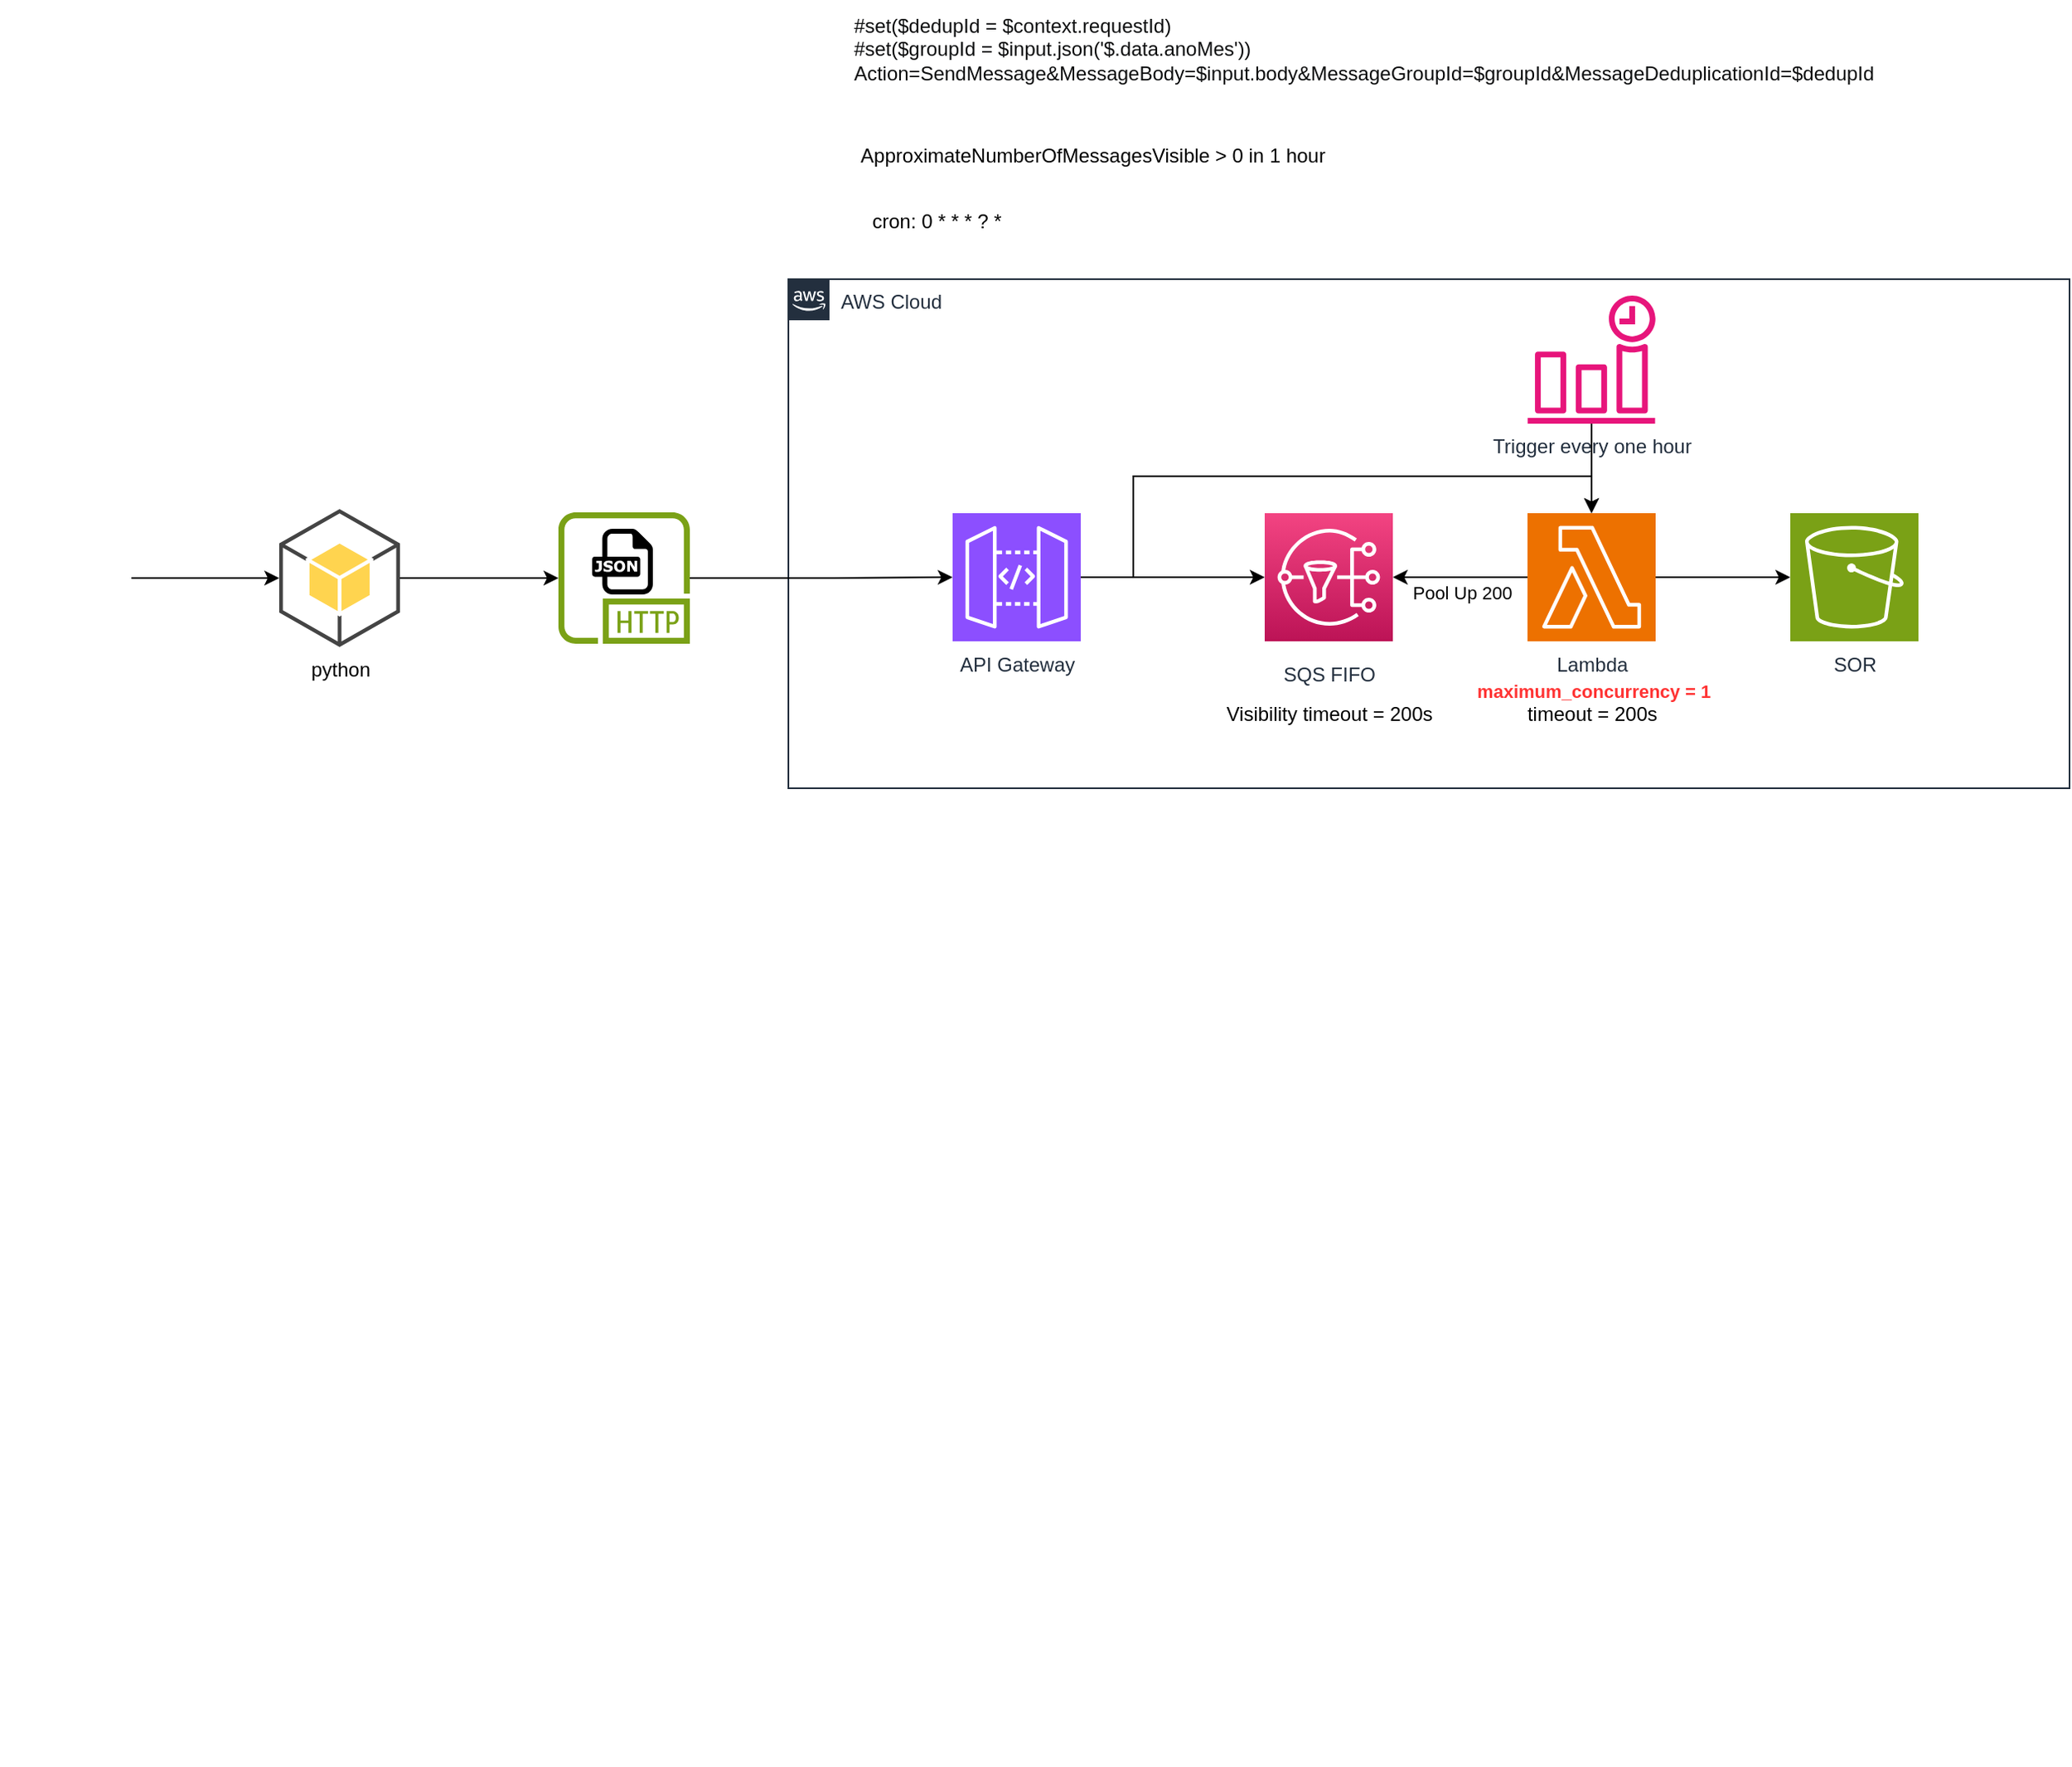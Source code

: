 <mxfile version="24.4.13" type="device">
  <diagram id="Ht1M8jgEwFfnCIfOTk4-" name="Page-1">
    <mxGraphModel dx="2128" dy="1015" grid="1" gridSize="10" guides="1" tooltips="1" connect="1" arrows="1" fold="1" page="0" pageScale="1" pageWidth="1169" pageHeight="827" math="0" shadow="0">
      <root>
        <mxCell id="0" />
        <mxCell id="1" parent="0" />
        <mxCell id="UEzPUAAOIrF-is8g5C7q-205" value="AWS Cloud" style="points=[[0,0],[0.25,0],[0.5,0],[0.75,0],[1,0],[1,0.25],[1,0.5],[1,0.75],[1,1],[0.75,1],[0.5,1],[0.25,1],[0,1],[0,0.75],[0,0.5],[0,0.25]];outlineConnect=0;gradientColor=none;html=1;whiteSpace=wrap;fontSize=12;fontStyle=0;shape=mxgraph.aws4.group;grIcon=mxgraph.aws4.group_aws_cloud_alt;strokeColor=#232F3E;fillColor=none;verticalAlign=top;align=left;spacingLeft=30;fontColor=#232F3E;dashed=0;labelBackgroundColor=#ffffff;container=1;pointerEvents=0;collapsible=0;recursiveResize=0;" parent="1" vertex="1">
          <mxGeometry x="150" y="60" width="780" height="310" as="geometry" />
        </mxCell>
        <mxCell id="UEzPUAAOIrF-is8g5C7q-214" value="SQS FIFO" style="outlineConnect=0;fontColor=#232F3E;gradientColor=#F34482;gradientDirection=north;fillColor=#BC1356;strokeColor=#ffffff;dashed=0;verticalLabelPosition=bottom;verticalAlign=top;align=center;html=1;fontSize=12;fontStyle=0;aspect=fixed;shape=mxgraph.aws4.resourceIcon;resIcon=mxgraph.aws4.sns;labelBackgroundColor=#ffffff;spacingTop=6;" parent="UEzPUAAOIrF-is8g5C7q-205" vertex="1">
          <mxGeometry x="290.0" y="142.5" width="78" height="78" as="geometry" />
        </mxCell>
        <mxCell id="ZQzr-UDHD2PPGD_Y7phv-9" value="" style="edgeStyle=orthogonalEdgeStyle;rounded=0;orthogonalLoop=1;jettySize=auto;html=1;" edge="1" parent="UEzPUAAOIrF-is8g5C7q-205" source="ZQzr-UDHD2PPGD_Y7phv-1" target="ZQzr-UDHD2PPGD_Y7phv-2">
          <mxGeometry relative="1" as="geometry" />
        </mxCell>
        <mxCell id="ZQzr-UDHD2PPGD_Y7phv-1" value="Trigger every one hour" style="sketch=0;outlineConnect=0;fontColor=#232F3E;gradientColor=none;fillColor=#E7157B;strokeColor=none;dashed=0;verticalLabelPosition=bottom;verticalAlign=top;align=center;html=1;fontSize=12;fontStyle=0;aspect=fixed;pointerEvents=1;shape=mxgraph.aws4.event_time_based;" vertex="1" parent="UEzPUAAOIrF-is8g5C7q-205">
          <mxGeometry x="450" y="10" width="78" height="78" as="geometry" />
        </mxCell>
        <mxCell id="ZQzr-UDHD2PPGD_Y7phv-4" style="edgeStyle=orthogonalEdgeStyle;rounded=0;orthogonalLoop=1;jettySize=auto;html=1;" edge="1" parent="UEzPUAAOIrF-is8g5C7q-205" source="ZQzr-UDHD2PPGD_Y7phv-2" target="UEzPUAAOIrF-is8g5C7q-214">
          <mxGeometry relative="1" as="geometry" />
        </mxCell>
        <mxCell id="ZQzr-UDHD2PPGD_Y7phv-25" value="&lt;b&gt;&lt;font color=&quot;#ff3333&quot;&gt;maximum_concurrency = 1&lt;/font&gt;&lt;/b&gt;" style="edgeLabel;html=1;align=center;verticalAlign=middle;resizable=0;points=[];" vertex="1" connectable="0" parent="ZQzr-UDHD2PPGD_Y7phv-4">
          <mxGeometry x="-0.244" y="3" relative="1" as="geometry">
            <mxPoint x="71" y="66" as="offset" />
          </mxGeometry>
        </mxCell>
        <mxCell id="ZQzr-UDHD2PPGD_Y7phv-32" value="Pool Up 200" style="edgeLabel;html=1;align=center;verticalAlign=middle;resizable=0;points=[];" vertex="1" connectable="0" parent="ZQzr-UDHD2PPGD_Y7phv-4">
          <mxGeometry x="-0.268" y="3" relative="1" as="geometry">
            <mxPoint x="-10" y="6" as="offset" />
          </mxGeometry>
        </mxCell>
        <mxCell id="ZQzr-UDHD2PPGD_Y7phv-2" value="Lambda" style="sketch=0;points=[[0,0,0],[0.25,0,0],[0.5,0,0],[0.75,0,0],[1,0,0],[0,1,0],[0.25,1,0],[0.5,1,0],[0.75,1,0],[1,1,0],[0,0.25,0],[0,0.5,0],[0,0.75,0],[1,0.25,0],[1,0.5,0],[1,0.75,0]];outlineConnect=0;fontColor=#232F3E;fillColor=#ED7100;strokeColor=#ffffff;dashed=0;verticalLabelPosition=bottom;verticalAlign=top;align=center;html=1;fontSize=12;fontStyle=0;aspect=fixed;shape=mxgraph.aws4.resourceIcon;resIcon=mxgraph.aws4.lambda;" vertex="1" parent="UEzPUAAOIrF-is8g5C7q-205">
          <mxGeometry x="450" y="142.5" width="78" height="78" as="geometry" />
        </mxCell>
        <mxCell id="ZQzr-UDHD2PPGD_Y7phv-5" value="SOR" style="sketch=0;points=[[0,0,0],[0.25,0,0],[0.5,0,0],[0.75,0,0],[1,0,0],[0,1,0],[0.25,1,0],[0.5,1,0],[0.75,1,0],[1,1,0],[0,0.25,0],[0,0.5,0],[0,0.75,0],[1,0.25,0],[1,0.5,0],[1,0.75,0]];outlineConnect=0;fontColor=#232F3E;fillColor=#7AA116;strokeColor=#ffffff;dashed=0;verticalLabelPosition=bottom;verticalAlign=top;align=center;html=1;fontSize=12;fontStyle=0;aspect=fixed;shape=mxgraph.aws4.resourceIcon;resIcon=mxgraph.aws4.s3;" vertex="1" parent="UEzPUAAOIrF-is8g5C7q-205">
          <mxGeometry x="610" y="142.5" width="78" height="78" as="geometry" />
        </mxCell>
        <mxCell id="ZQzr-UDHD2PPGD_Y7phv-6" style="edgeStyle=orthogonalEdgeStyle;rounded=0;orthogonalLoop=1;jettySize=auto;html=1;entryX=0;entryY=0.5;entryDx=0;entryDy=0;entryPerimeter=0;" edge="1" parent="UEzPUAAOIrF-is8g5C7q-205" source="ZQzr-UDHD2PPGD_Y7phv-2" target="ZQzr-UDHD2PPGD_Y7phv-5">
          <mxGeometry relative="1" as="geometry" />
        </mxCell>
        <mxCell id="ZQzr-UDHD2PPGD_Y7phv-10" style="edgeStyle=orthogonalEdgeStyle;rounded=0;orthogonalLoop=1;jettySize=auto;html=1;" edge="1" parent="UEzPUAAOIrF-is8g5C7q-205" source="ZQzr-UDHD2PPGD_Y7phv-8" target="UEzPUAAOIrF-is8g5C7q-214">
          <mxGeometry relative="1" as="geometry" />
        </mxCell>
        <mxCell id="ZQzr-UDHD2PPGD_Y7phv-8" value="API Gateway" style="sketch=0;points=[[0,0,0],[0.25,0,0],[0.5,0,0],[0.75,0,0],[1,0,0],[0,1,0],[0.25,1,0],[0.5,1,0],[0.75,1,0],[1,1,0],[0,0.25,0],[0,0.5,0],[0,0.75,0],[1,0.25,0],[1,0.5,0],[1,0.75,0]];outlineConnect=0;fontColor=#232F3E;fillColor=#8C4FFF;strokeColor=#ffffff;dashed=0;verticalLabelPosition=bottom;verticalAlign=top;align=center;html=1;fontSize=12;fontStyle=0;aspect=fixed;shape=mxgraph.aws4.resourceIcon;resIcon=mxgraph.aws4.api_gateway;" vertex="1" parent="UEzPUAAOIrF-is8g5C7q-205">
          <mxGeometry x="100" y="142.5" width="78" height="78" as="geometry" />
        </mxCell>
        <mxCell id="ZQzr-UDHD2PPGD_Y7phv-33" value="Visibility timeout = 200s" style="text;html=1;align=center;verticalAlign=middle;resizable=0;points=[];autosize=1;strokeColor=none;fillColor=none;" vertex="1" parent="UEzPUAAOIrF-is8g5C7q-205">
          <mxGeometry x="254" y="250" width="150" height="30" as="geometry" />
        </mxCell>
        <mxCell id="ZQzr-UDHD2PPGD_Y7phv-34" value="timeout = 200s" style="text;html=1;align=center;verticalAlign=middle;resizable=0;points=[];autosize=1;strokeColor=none;fillColor=none;" vertex="1" parent="UEzPUAAOIrF-is8g5C7q-205">
          <mxGeometry x="439" y="250" width="100" height="30" as="geometry" />
        </mxCell>
        <mxCell id="ZQzr-UDHD2PPGD_Y7phv-38" style="edgeStyle=orthogonalEdgeStyle;rounded=0;orthogonalLoop=1;jettySize=auto;html=1;entryX=0.5;entryY=0;entryDx=0;entryDy=0;entryPerimeter=0;" edge="1" parent="UEzPUAAOIrF-is8g5C7q-205" source="ZQzr-UDHD2PPGD_Y7phv-8" target="ZQzr-UDHD2PPGD_Y7phv-2">
          <mxGeometry relative="1" as="geometry">
            <Array as="points">
              <mxPoint x="210" y="182" />
              <mxPoint x="210" y="120" />
              <mxPoint x="489" y="120" />
            </Array>
          </mxGeometry>
        </mxCell>
        <mxCell id="ZQzr-UDHD2PPGD_Y7phv-13" style="edgeStyle=orthogonalEdgeStyle;rounded=0;orthogonalLoop=1;jettySize=auto;html=1;" edge="1" parent="1" source="ZQzr-UDHD2PPGD_Y7phv-11" target="ZQzr-UDHD2PPGD_Y7phv-8">
          <mxGeometry relative="1" as="geometry" />
        </mxCell>
        <mxCell id="ZQzr-UDHD2PPGD_Y7phv-14" value="" style="group" vertex="1" connectable="0" parent="1">
          <mxGeometry x="10" y="202" width="80" height="80" as="geometry" />
        </mxCell>
        <mxCell id="ZQzr-UDHD2PPGD_Y7phv-11" value="" style="sketch=0;outlineConnect=0;fontColor=#232F3E;gradientColor=none;fillColor=#7AA116;strokeColor=none;dashed=0;verticalLabelPosition=bottom;verticalAlign=top;align=center;html=1;fontSize=12;fontStyle=0;aspect=fixed;pointerEvents=1;shape=mxgraph.aws4.http_protocol;" vertex="1" parent="ZQzr-UDHD2PPGD_Y7phv-14">
          <mxGeometry width="80" height="80" as="geometry" />
        </mxCell>
        <mxCell id="ZQzr-UDHD2PPGD_Y7phv-12" value="" style="dashed=0;outlineConnect=0;html=1;align=center;labelPosition=center;verticalLabelPosition=bottom;verticalAlign=top;shape=mxgraph.weblogos.json" vertex="1" parent="ZQzr-UDHD2PPGD_Y7phv-14">
          <mxGeometry x="20.53" y="10" width="36.94" height="40" as="geometry" />
        </mxCell>
        <mxCell id="ZQzr-UDHD2PPGD_Y7phv-20" style="edgeStyle=orthogonalEdgeStyle;rounded=0;orthogonalLoop=1;jettySize=auto;html=1;" edge="1" parent="1" source="ZQzr-UDHD2PPGD_Y7phv-17" target="ZQzr-UDHD2PPGD_Y7phv-19">
          <mxGeometry relative="1" as="geometry" />
        </mxCell>
        <mxCell id="ZQzr-UDHD2PPGD_Y7phv-17" value="" style="shape=image;html=1;verticalAlign=top;verticalLabelPosition=bottom;labelBackgroundColor=#ffffff;imageAspect=0;aspect=fixed;image=https://cdn0.iconfinder.com/data/icons/phosphor-fill-vol-3/256/microsoft-excel-logo-fill-128.png" vertex="1" parent="1">
          <mxGeometry x="-330" y="202" width="80" height="80" as="geometry" />
        </mxCell>
        <mxCell id="ZQzr-UDHD2PPGD_Y7phv-21" style="edgeStyle=orthogonalEdgeStyle;rounded=0;orthogonalLoop=1;jettySize=auto;html=1;" edge="1" parent="1" source="ZQzr-UDHD2PPGD_Y7phv-19" target="ZQzr-UDHD2PPGD_Y7phv-11">
          <mxGeometry relative="1" as="geometry" />
        </mxCell>
        <mxCell id="ZQzr-UDHD2PPGD_Y7phv-19" value="python" style="outlineConnect=0;dashed=0;verticalLabelPosition=bottom;verticalAlign=top;align=center;html=1;shape=mxgraph.aws3.android;fillColor=#FFD44F;gradientColor=none;" vertex="1" parent="1">
          <mxGeometry x="-160" y="200" width="73.5" height="84" as="geometry" />
        </mxCell>
        <mxCell id="ZQzr-UDHD2PPGD_Y7phv-23" value="&lt;pre style=&quot;margin-top: 0px; margin-bottom: 0px; padding: var(--su12); border: 0px; font-variant-numeric: inherit; font-variant-east-asian: inherit; font-variant-alternates: inherit; font-variant-position: inherit; font-stretch: inherit; line-height: var(--lh-md); font-family: var(--ff-mono); font-optical-sizing: inherit; font-kerning: inherit; font-feature-settings: inherit; font-variation-settings: inherit; font-size: var(--fs-body1); vertical-align: baseline; box-sizing: inherit; width: auto; max-height: 600px; overflow: auto; background-color: var(--highlight-bg); border-radius: var(--br-md); scrollbar-color: var(--scrollbar) transparent; overflow-wrap: normal; --theme-base-primary-color-h: 27; --theme-base-primary-color-s: 89%; --theme-base-primary-color-l: 48%; --theme-primary-custom-100: hsl(var(--theme-base-primary-color-h), var(--theme-base-primary-color-s), calc(var(--theme-base-primary-color-l) + ((100% - var(--theme-base-primary-color-l)) * .9))); --theme-primary-custom-200: hsl(var(--theme-base-primary-color-h), var(--theme-base-primary-color-s), calc(var(--theme-base-primary-color-l) + ((100% - var(--theme-base-primary-color-l)) * .75))); --theme-primary-custom-300: hsl(var(--theme-base-primary-color-h), var(--theme-base-primary-color-s), calc(var(--theme-base-primary-color-l) + ((100% - var(--theme-base-primary-color-l)) * .5))); --theme-primary-custom-400: hsl(var(--theme-base-primary-color-h), var(--theme-base-primary-color-s), var(--theme-base-primary-color-l)); --theme-primary-custom-500: hsl(var(--theme-base-primary-color-h), var(--theme-base-primary-color-s), calc(var(--theme-base-primary-color-l) + (var(--theme-base-primary-color-l) * -.3))); --theme-primary-custom-600: hsl(var(--theme-base-primary-color-h), var(--theme-base-primary-color-s), calc(var(--theme-base-primary-color-l) + (var(--theme-base-primary-color-l) * -.6))); --theme-primary-custom: var(--theme-primary-custom-400); --theme-button-color: initial; --theme-button-hover-color: initial; --theme-button-hover-background-color: initial; --theme-button-active-background-color: initial; --theme-button-selected-color: initial; --theme-button-selected-background-color: initial; --theme-button-outlined-border-color: initial; --theme-button-outlined-selected-border-color: initial; --theme-button-primary-color: initial; --theme-button-primary-active-color: initial; --theme-button-primary-hover-color: initial; --theme-button-primary-selected-color: initial; --theme-button-primary-background-color: initial; --theme-button-primary-active-background-color: initial; --theme-button-primary-hover-background-color: initial; --theme-button-primary-selected-background-color: initial; --theme-background-color: var(--white); --theme-background-position: top left; --theme-background-repeat: repeat; --theme-background-size: auto; --theme-background-attachment: auto; --theme-content-background-color: var(--white); --theme-content-border-color: var(--black-225); --theme-header-background-color: var(--theme-primary); --theme-header-background-position: center left; --theme-header-background-repeat: repeat; --theme-header-background-size: auto; --theme-header-background-border-bottom: 0; --theme-header-link-color: var(--theme-primary); --theme-header-sponsored-color: hsla(0,0%,100%,0.4); --theme-header-foreground-color: transparent; --theme-header-foreground-position: bottom right; --theme-header-foreground-repeat: no-repeat; --theme-header-foreground-size: auto; --theme-footer-background-color: hsl(210,8%,5%); --theme-footer-background-position: top left; --theme-footer-background-repeat: no-repeat; --theme-footer-background-size: auto; --theme-footer-background-border-top: 0; --theme-footer-title-color: var(--black-250); --theme-footer-text-color: var(--black-300); --theme-footer-link-color: var(--black-300); --theme-footer-link-color-hover: var(--black-200); --theme-footer-divider-color: var(--black-500); --theme-footer-padding-top: 0; --theme-footer-padding-bottom: 0; --theme-link-color: initial; --theme-link-color-hover: initial; --theme-link-color-visited: initial; --theme-body-font-family: var(--ff-sans); --theme-body-font-color: var(--black-600); --theme-post-title-font-family: var(--ff-sans); --theme-post-title-color: var(--theme-link-color); --theme-post-title-color-hover: var(--theme-link-color-hover); --theme-post-title-color-visited: var(--theme-link-color-visited); --theme-post-body-font-family: var(--ff-sans); --theme-post-owner-background-color: var(--theme-secondary-100); --theme-post-owner-new-background-color: var(--theme-secondary-200); --theme-topbar-bottom-border: 1px solid var(--black-225); color: rgb(12, 13, 14); text-align: left;&quot;&gt;&lt;code style=&quot;margin: 0px; padding: 0px; border: 0px; font-style: inherit; font-variant: inherit; font-weight: inherit; font-stretch: inherit; line-height: inherit; font-family: var(--ff-mono); font-optical-sizing: inherit; font-kerning: inherit; font-feature-settings: inherit; font-variation-settings: inherit; font-size: var(--_pr-code-fs); vertical-align: baseline; box-sizing: inherit; background-color: transparent; white-space: inherit; --theme-base-primary-color-h: 27; --theme-base-primary-color-s: 89%; --theme-base-primary-color-l: 48%; --theme-primary-custom-100: hsl(var(--theme-base-primary-color-h), var(--theme-base-primary-color-s), calc(var(--theme-base-primary-color-l) + ((100% - var(--theme-base-primary-color-l)) * .9))); --theme-primary-custom-200: hsl(var(--theme-base-primary-color-h), var(--theme-base-primary-color-s), calc(var(--theme-base-primary-color-l) + ((100% - var(--theme-base-primary-color-l)) * .75))); --theme-primary-custom-300: hsl(var(--theme-base-primary-color-h), var(--theme-base-primary-color-s), calc(var(--theme-base-primary-color-l) + ((100% - var(--theme-base-primary-color-l)) * .5))); --theme-primary-custom-400: hsl(var(--theme-base-primary-color-h), var(--theme-base-primary-color-s), var(--theme-base-primary-color-l)); --theme-primary-custom-500: hsl(var(--theme-base-primary-color-h), var(--theme-base-primary-color-s), calc(var(--theme-base-primary-color-l) + (var(--theme-base-primary-color-l) * -.3))); --theme-primary-custom-600: hsl(var(--theme-base-primary-color-h), var(--theme-base-primary-color-s), calc(var(--theme-base-primary-color-l) + (var(--theme-base-primary-color-l) * -.6))); --theme-primary-custom: var(--theme-primary-custom-400); --theme-button-color: initial; --theme-button-hover-color: initial; --theme-button-hover-background-color: initial; --theme-button-active-background-color: initial; --theme-button-selected-color: initial; --theme-button-selected-background-color: initial; --theme-button-outlined-border-color: initial; --theme-button-outlined-selected-border-color: initial; --theme-button-primary-color: initial; --theme-button-primary-active-color: initial; --theme-button-primary-hover-color: initial; --theme-button-primary-selected-color: initial; --theme-button-primary-background-color: initial; --theme-button-primary-active-background-color: initial; --theme-button-primary-hover-background-color: initial; --theme-button-primary-selected-background-color: initial; --theme-background-color: var(--white); --theme-background-position: top left; --theme-background-repeat: repeat; --theme-background-size: auto; --theme-background-attachment: auto; --theme-content-background-color: var(--white); --theme-content-border-color: var(--black-225); --theme-header-background-color: var(--theme-primary); --theme-header-background-position: center left; --theme-header-background-repeat: repeat; --theme-header-background-size: auto; --theme-header-background-border-bottom: 0; --theme-header-link-color: var(--theme-primary); --theme-header-sponsored-color: hsla(0,0%,100%,0.4); --theme-header-foreground-color: transparent; --theme-header-foreground-position: bottom right; --theme-header-foreground-repeat: no-repeat; --theme-header-foreground-size: auto; --theme-footer-background-color: hsl(210,8%,5%); --theme-footer-background-position: top left; --theme-footer-background-repeat: no-repeat; --theme-footer-background-size: auto; --theme-footer-background-border-top: 0; --theme-footer-title-color: var(--black-250); --theme-footer-text-color: var(--black-300); --theme-footer-link-color: var(--black-300); --theme-footer-link-color-hover: var(--black-200); --theme-footer-divider-color: var(--black-500); --theme-footer-padding-top: 0; --theme-footer-padding-bottom: 0; --theme-link-color: initial; --theme-link-color-hover: initial; --theme-link-color-visited: initial; --theme-body-font-family: var(--ff-sans); --theme-body-font-color: var(--black-600); --theme-post-title-font-family: var(--ff-sans); --theme-post-title-color: var(--theme-link-color); --theme-post-title-color-hover: var(--theme-link-color-hover); --theme-post-title-color-visited: var(--theme-link-color-visited); --theme-post-body-font-family: var(--ff-sans); --theme-post-owner-background-color: var(--theme-secondary-100); --theme-post-owner-new-background-color: var(--theme-secondary-200); --theme-topbar-bottom-border: 1px solid var(--black-225); color: var(--black-600); border-radius: 0px;&quot;&gt;#set($dedupId = $context.requestId)&lt;br&gt;#set($groupId = $input.json(&#39;$.data.anoMes&#39;))&lt;br&gt;Action=SendMessage&amp;amp;MessageBody=$input.body&amp;amp;MessageGroupId=$groupId&amp;amp;MessageDeduplicationId=$dedupId&lt;/code&gt;&lt;/pre&gt;" style="text;html=1;align=center;verticalAlign=middle;resizable=0;points=[];autosize=1;strokeColor=none;fillColor=none;" vertex="1" parent="1">
          <mxGeometry x="180" y="-110" width="640" height="60" as="geometry" />
        </mxCell>
        <mxCell id="ZQzr-UDHD2PPGD_Y7phv-35" value="ApproximateNumberOfMessagesVisible &amp;gt; 0 in 1 hour" style="text;html=1;align=center;verticalAlign=middle;resizable=0;points=[];autosize=1;strokeColor=none;fillColor=none;" vertex="1" parent="1">
          <mxGeometry x="180" y="-30" width="310" height="30" as="geometry" />
        </mxCell>
        <mxCell id="ZQzr-UDHD2PPGD_Y7phv-36" value="&lt;div&gt;&lt;br&gt;&lt;/div&gt;" style="text;html=1;align=left;verticalAlign=middle;resizable=0;points=[];autosize=1;strokeColor=none;fillColor=none;" vertex="1" parent="1">
          <mxGeometry x="310" y="935" width="20" height="30" as="geometry" />
        </mxCell>
        <mxCell id="ZQzr-UDHD2PPGD_Y7phv-37" value="cron: 0 * * * ? *" style="text;html=1;align=center;verticalAlign=middle;resizable=0;points=[];autosize=1;strokeColor=none;fillColor=none;" vertex="1" parent="1">
          <mxGeometry x="190" y="10" width="100" height="30" as="geometry" />
        </mxCell>
      </root>
    </mxGraphModel>
  </diagram>
</mxfile>
